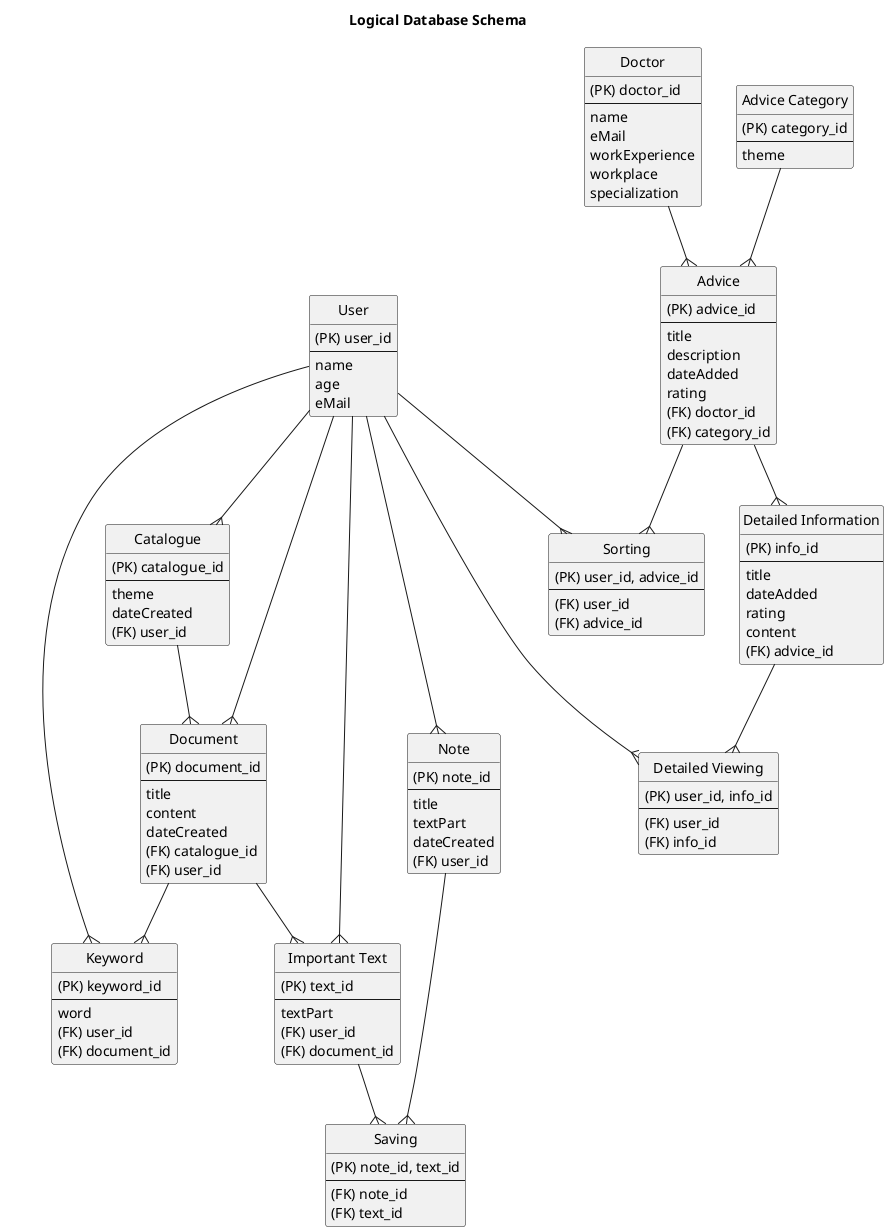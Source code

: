 @startuml

title Logical Database Schema

hide circle

entity "User" as user {
    (PK) user_id
    --
    name
    age
    eMail
}

entity "Doctor" as doctor {
    (PK) doctor_id
    --
    name
    eMail
    workExperience
    workplace
    specialization
}

entity "Advice" as advice {
    (PK) advice_id
    --
    title
    description
    dateAdded
    rating
    (FK) doctor_id
    (FK) category_id
}

entity "Advice Category" as category {
    (PK) category_id
    --
    theme
}

entity "Detailed Information" as detail {
    (PK) info_id
    --
    title
    dateAdded
    rating
    content
    (FK) advice_id
}

entity "Catalogue" as catalogue {
    (PK) catalogue_id
    --
    theme
    dateCreated
    (FK) user_id
}

entity "Document" as document {
    (PK) document_id
    --
    title
    content
    dateCreated
    (FK) catalogue_id
    (FK) user_id
}

entity "Keyword" as keyword {
    (PK) keyword_id
    --
    word
    (FK) user_id
    (FK) document_id
}

entity "Important Text" as important_text {
    (PK) text_id
    --
    textPart
    (FK) user_id
    (FK) document_id
}

entity "Note" as note {
    (PK) note_id
    --
    title
    textPart
    dateCreated
    (FK) user_id
}

entity "Saving" as saving {
    (PK) note_id, text_id
    --
    (FK) note_id
    (FK) text_id
}

entity "Detailed Viewing" as detailed_viewing {
    (PK) user_id, info_id
    --
    (FK) user_id
    (FK) info_id
}

entity "Sorting" as sorting {
    (PK) user_id, advice_id
    --
    (FK) user_id
    (FK) advice_id
}

category --{ advice
advice --{ detail
catalogue --{ document
document --{ keyword
document --{ important_text
user --{ detailed_viewing
user --{ sorting
user --{ catalogue
user --{ document 
user --{ keyword 
user --{ important_text 
user --{ note 
note --{ saving
important_text --{ saving
doctor --{ advice 
detail --{ detailed_viewing
advice --{ sorting

@enduml